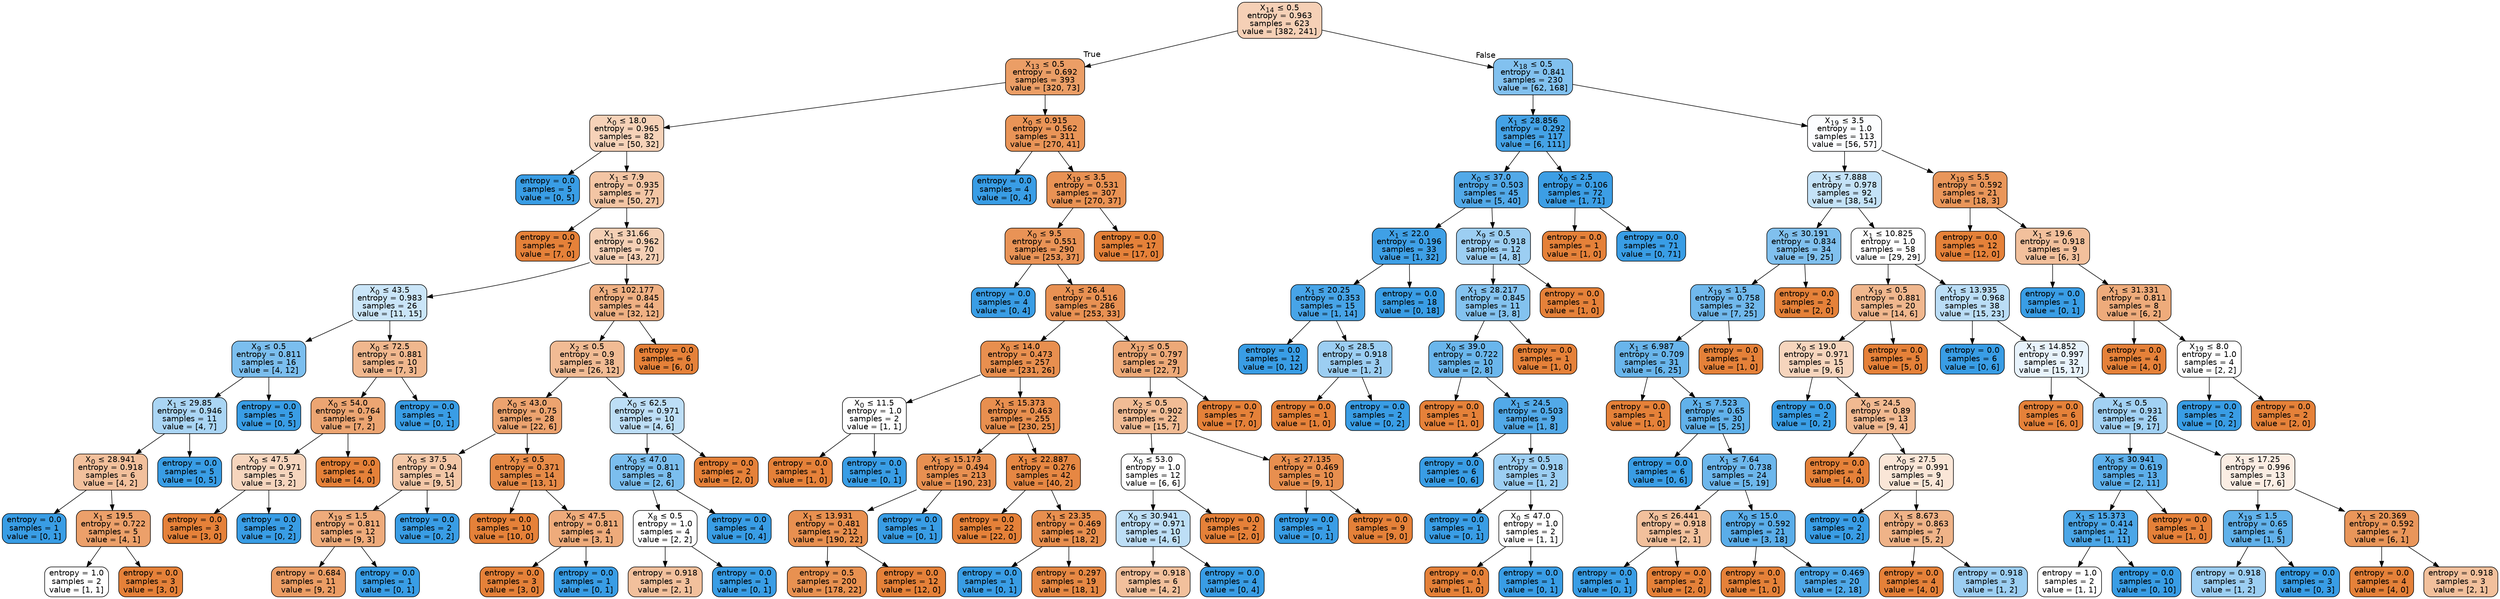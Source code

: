 digraph Tree {
node [shape=box, style="filled, rounded", color="black", fontname=helvetica] ;
edge [fontname=helvetica] ;
0 [label=<X<SUB>14</SUB> &le; 0.5<br/>entropy = 0.963<br/>samples = 623<br/>value = [382, 241]>, fillcolor="#f5d0b6"] ;
1 [label=<X<SUB>13</SUB> &le; 0.5<br/>entropy = 0.692<br/>samples = 393<br/>value = [320, 73]>, fillcolor="#eb9e66"] ;
0 -> 1 [labeldistance=2.5, labelangle=45, headlabel="True"] ;
2 [label=<X<SUB>0</SUB> &le; 18.0<br/>entropy = 0.965<br/>samples = 82<br/>value = [50, 32]>, fillcolor="#f6d2b8"] ;
1 -> 2 ;
3 [label=<entropy = 0.0<br/>samples = 5<br/>value = [0, 5]>, fillcolor="#399de5"] ;
2 -> 3 ;
4 [label=<X<SUB>1</SUB> &le; 7.9<br/>entropy = 0.935<br/>samples = 77<br/>value = [50, 27]>, fillcolor="#f3c5a4"] ;
2 -> 4 ;
5 [label=<entropy = 0.0<br/>samples = 7<br/>value = [7, 0]>, fillcolor="#e58139"] ;
4 -> 5 ;
6 [label=<X<SUB>1</SUB> &le; 31.66<br/>entropy = 0.962<br/>samples = 70<br/>value = [43, 27]>, fillcolor="#f5d0b5"] ;
4 -> 6 ;
7 [label=<X<SUB>0</SUB> &le; 43.5<br/>entropy = 0.983<br/>samples = 26<br/>value = [11, 15]>, fillcolor="#cae5f8"] ;
6 -> 7 ;
8 [label=<X<SUB>9</SUB> &le; 0.5<br/>entropy = 0.811<br/>samples = 16<br/>value = [4, 12]>, fillcolor="#7bbeee"] ;
7 -> 8 ;
9 [label=<X<SUB>1</SUB> &le; 29.85<br/>entropy = 0.946<br/>samples = 11<br/>value = [4, 7]>, fillcolor="#aad5f4"] ;
8 -> 9 ;
10 [label=<X<SUB>0</SUB> &le; 28.941<br/>entropy = 0.918<br/>samples = 6<br/>value = [4, 2]>, fillcolor="#f2c09c"] ;
9 -> 10 ;
11 [label=<entropy = 0.0<br/>samples = 1<br/>value = [0, 1]>, fillcolor="#399de5"] ;
10 -> 11 ;
12 [label=<X<SUB>1</SUB> &le; 19.5<br/>entropy = 0.722<br/>samples = 5<br/>value = [4, 1]>, fillcolor="#eca06a"] ;
10 -> 12 ;
13 [label=<entropy = 1.0<br/>samples = 2<br/>value = [1, 1]>, fillcolor="#ffffff"] ;
12 -> 13 ;
14 [label=<entropy = 0.0<br/>samples = 3<br/>value = [3, 0]>, fillcolor="#e58139"] ;
12 -> 14 ;
15 [label=<entropy = 0.0<br/>samples = 5<br/>value = [0, 5]>, fillcolor="#399de5"] ;
9 -> 15 ;
16 [label=<entropy = 0.0<br/>samples = 5<br/>value = [0, 5]>, fillcolor="#399de5"] ;
8 -> 16 ;
17 [label=<X<SUB>0</SUB> &le; 72.5<br/>entropy = 0.881<br/>samples = 10<br/>value = [7, 3]>, fillcolor="#f0b78e"] ;
7 -> 17 ;
18 [label=<X<SUB>0</SUB> &le; 54.0<br/>entropy = 0.764<br/>samples = 9<br/>value = [7, 2]>, fillcolor="#eca572"] ;
17 -> 18 ;
19 [label=<X<SUB>0</SUB> &le; 47.5<br/>entropy = 0.971<br/>samples = 5<br/>value = [3, 2]>, fillcolor="#f6d5bd"] ;
18 -> 19 ;
20 [label=<entropy = 0.0<br/>samples = 3<br/>value = [3, 0]>, fillcolor="#e58139"] ;
19 -> 20 ;
21 [label=<entropy = 0.0<br/>samples = 2<br/>value = [0, 2]>, fillcolor="#399de5"] ;
19 -> 21 ;
22 [label=<entropy = 0.0<br/>samples = 4<br/>value = [4, 0]>, fillcolor="#e58139"] ;
18 -> 22 ;
23 [label=<entropy = 0.0<br/>samples = 1<br/>value = [0, 1]>, fillcolor="#399de5"] ;
17 -> 23 ;
24 [label=<X<SUB>1</SUB> &le; 102.177<br/>entropy = 0.845<br/>samples = 44<br/>value = [32, 12]>, fillcolor="#efb083"] ;
6 -> 24 ;
25 [label=<X<SUB>2</SUB> &le; 0.5<br/>entropy = 0.9<br/>samples = 38<br/>value = [26, 12]>, fillcolor="#f1bb94"] ;
24 -> 25 ;
26 [label=<X<SUB>0</SUB> &le; 43.0<br/>entropy = 0.75<br/>samples = 28<br/>value = [22, 6]>, fillcolor="#eca36f"] ;
25 -> 26 ;
27 [label=<X<SUB>0</SUB> &le; 37.5<br/>entropy = 0.94<br/>samples = 14<br/>value = [9, 5]>, fillcolor="#f3c7a7"] ;
26 -> 27 ;
28 [label=<X<SUB>19</SUB> &le; 1.5<br/>entropy = 0.811<br/>samples = 12<br/>value = [9, 3]>, fillcolor="#eeab7b"] ;
27 -> 28 ;
29 [label=<entropy = 0.684<br/>samples = 11<br/>value = [9, 2]>, fillcolor="#eb9d65"] ;
28 -> 29 ;
30 [label=<entropy = 0.0<br/>samples = 1<br/>value = [0, 1]>, fillcolor="#399de5"] ;
28 -> 30 ;
31 [label=<entropy = 0.0<br/>samples = 2<br/>value = [0, 2]>, fillcolor="#399de5"] ;
27 -> 31 ;
32 [label=<X<SUB>7</SUB> &le; 0.5<br/>entropy = 0.371<br/>samples = 14<br/>value = [13, 1]>, fillcolor="#e78b48"] ;
26 -> 32 ;
33 [label=<entropy = 0.0<br/>samples = 10<br/>value = [10, 0]>, fillcolor="#e58139"] ;
32 -> 33 ;
34 [label=<X<SUB>0</SUB> &le; 47.5<br/>entropy = 0.811<br/>samples = 4<br/>value = [3, 1]>, fillcolor="#eeab7b"] ;
32 -> 34 ;
35 [label=<entropy = 0.0<br/>samples = 3<br/>value = [3, 0]>, fillcolor="#e58139"] ;
34 -> 35 ;
36 [label=<entropy = 0.0<br/>samples = 1<br/>value = [0, 1]>, fillcolor="#399de5"] ;
34 -> 36 ;
37 [label=<X<SUB>0</SUB> &le; 62.5<br/>entropy = 0.971<br/>samples = 10<br/>value = [4, 6]>, fillcolor="#bddef6"] ;
25 -> 37 ;
38 [label=<X<SUB>0</SUB> &le; 47.0<br/>entropy = 0.811<br/>samples = 8<br/>value = [2, 6]>, fillcolor="#7bbeee"] ;
37 -> 38 ;
39 [label=<X<SUB>8</SUB> &le; 0.5<br/>entropy = 1.0<br/>samples = 4<br/>value = [2, 2]>, fillcolor="#ffffff"] ;
38 -> 39 ;
40 [label=<entropy = 0.918<br/>samples = 3<br/>value = [2, 1]>, fillcolor="#f2c09c"] ;
39 -> 40 ;
41 [label=<entropy = 0.0<br/>samples = 1<br/>value = [0, 1]>, fillcolor="#399de5"] ;
39 -> 41 ;
42 [label=<entropy = 0.0<br/>samples = 4<br/>value = [0, 4]>, fillcolor="#399de5"] ;
38 -> 42 ;
43 [label=<entropy = 0.0<br/>samples = 2<br/>value = [2, 0]>, fillcolor="#e58139"] ;
37 -> 43 ;
44 [label=<entropy = 0.0<br/>samples = 6<br/>value = [6, 0]>, fillcolor="#e58139"] ;
24 -> 44 ;
45 [label=<X<SUB>0</SUB> &le; 0.915<br/>entropy = 0.562<br/>samples = 311<br/>value = [270, 41]>, fillcolor="#e99457"] ;
1 -> 45 ;
46 [label=<entropy = 0.0<br/>samples = 4<br/>value = [0, 4]>, fillcolor="#399de5"] ;
45 -> 46 ;
47 [label=<X<SUB>19</SUB> &le; 3.5<br/>entropy = 0.531<br/>samples = 307<br/>value = [270, 37]>, fillcolor="#e99254"] ;
45 -> 47 ;
48 [label=<X<SUB>0</SUB> &le; 9.5<br/>entropy = 0.551<br/>samples = 290<br/>value = [253, 37]>, fillcolor="#e99356"] ;
47 -> 48 ;
49 [label=<entropy = 0.0<br/>samples = 4<br/>value = [0, 4]>, fillcolor="#399de5"] ;
48 -> 49 ;
50 [label=<X<SUB>1</SUB> &le; 26.4<br/>entropy = 0.516<br/>samples = 286<br/>value = [253, 33]>, fillcolor="#e89153"] ;
48 -> 50 ;
51 [label=<X<SUB>0</SUB> &le; 14.0<br/>entropy = 0.473<br/>samples = 257<br/>value = [231, 26]>, fillcolor="#e88f4f"] ;
50 -> 51 ;
52 [label=<X<SUB>0</SUB> &le; 11.5<br/>entropy = 1.0<br/>samples = 2<br/>value = [1, 1]>, fillcolor="#ffffff"] ;
51 -> 52 ;
53 [label=<entropy = 0.0<br/>samples = 1<br/>value = [1, 0]>, fillcolor="#e58139"] ;
52 -> 53 ;
54 [label=<entropy = 0.0<br/>samples = 1<br/>value = [0, 1]>, fillcolor="#399de5"] ;
52 -> 54 ;
55 [label=<X<SUB>1</SUB> &le; 15.373<br/>entropy = 0.463<br/>samples = 255<br/>value = [230, 25]>, fillcolor="#e88f4f"] ;
51 -> 55 ;
56 [label=<X<SUB>1</SUB> &le; 15.173<br/>entropy = 0.494<br/>samples = 213<br/>value = [190, 23]>, fillcolor="#e89051"] ;
55 -> 56 ;
57 [label=<X<SUB>1</SUB> &le; 13.931<br/>entropy = 0.481<br/>samples = 212<br/>value = [190, 22]>, fillcolor="#e89050"] ;
56 -> 57 ;
58 [label=<entropy = 0.5<br/>samples = 200<br/>value = [178, 22]>, fillcolor="#e89151"] ;
57 -> 58 ;
59 [label=<entropy = 0.0<br/>samples = 12<br/>value = [12, 0]>, fillcolor="#e58139"] ;
57 -> 59 ;
60 [label=<entropy = 0.0<br/>samples = 1<br/>value = [0, 1]>, fillcolor="#399de5"] ;
56 -> 60 ;
61 [label=<X<SUB>1</SUB> &le; 22.887<br/>entropy = 0.276<br/>samples = 42<br/>value = [40, 2]>, fillcolor="#e68743"] ;
55 -> 61 ;
62 [label=<entropy = 0.0<br/>samples = 22<br/>value = [22, 0]>, fillcolor="#e58139"] ;
61 -> 62 ;
63 [label=<X<SUB>1</SUB> &le; 23.35<br/>entropy = 0.469<br/>samples = 20<br/>value = [18, 2]>, fillcolor="#e88f4f"] ;
61 -> 63 ;
64 [label=<entropy = 0.0<br/>samples = 1<br/>value = [0, 1]>, fillcolor="#399de5"] ;
63 -> 64 ;
65 [label=<entropy = 0.297<br/>samples = 19<br/>value = [18, 1]>, fillcolor="#e68844"] ;
63 -> 65 ;
66 [label=<X<SUB>17</SUB> &le; 0.5<br/>entropy = 0.797<br/>samples = 29<br/>value = [22, 7]>, fillcolor="#eda978"] ;
50 -> 66 ;
67 [label=<X<SUB>2</SUB> &le; 0.5<br/>entropy = 0.902<br/>samples = 22<br/>value = [15, 7]>, fillcolor="#f1bc95"] ;
66 -> 67 ;
68 [label=<X<SUB>0</SUB> &le; 53.0<br/>entropy = 1.0<br/>samples = 12<br/>value = [6, 6]>, fillcolor="#ffffff"] ;
67 -> 68 ;
69 [label=<X<SUB>0</SUB> &le; 30.941<br/>entropy = 0.971<br/>samples = 10<br/>value = [4, 6]>, fillcolor="#bddef6"] ;
68 -> 69 ;
70 [label=<entropy = 0.918<br/>samples = 6<br/>value = [4, 2]>, fillcolor="#f2c09c"] ;
69 -> 70 ;
71 [label=<entropy = 0.0<br/>samples = 4<br/>value = [0, 4]>, fillcolor="#399de5"] ;
69 -> 71 ;
72 [label=<entropy = 0.0<br/>samples = 2<br/>value = [2, 0]>, fillcolor="#e58139"] ;
68 -> 72 ;
73 [label=<X<SUB>1</SUB> &le; 27.135<br/>entropy = 0.469<br/>samples = 10<br/>value = [9, 1]>, fillcolor="#e88f4f"] ;
67 -> 73 ;
74 [label=<entropy = 0.0<br/>samples = 1<br/>value = [0, 1]>, fillcolor="#399de5"] ;
73 -> 74 ;
75 [label=<entropy = 0.0<br/>samples = 9<br/>value = [9, 0]>, fillcolor="#e58139"] ;
73 -> 75 ;
76 [label=<entropy = 0.0<br/>samples = 7<br/>value = [7, 0]>, fillcolor="#e58139"] ;
66 -> 76 ;
77 [label=<entropy = 0.0<br/>samples = 17<br/>value = [17, 0]>, fillcolor="#e58139"] ;
47 -> 77 ;
78 [label=<X<SUB>18</SUB> &le; 0.5<br/>entropy = 0.841<br/>samples = 230<br/>value = [62, 168]>, fillcolor="#82c1ef"] ;
0 -> 78 [labeldistance=2.5, labelangle=-45, headlabel="False"] ;
79 [label=<X<SUB>1</SUB> &le; 28.856<br/>entropy = 0.292<br/>samples = 117<br/>value = [6, 111]>, fillcolor="#44a2e6"] ;
78 -> 79 ;
80 [label=<X<SUB>0</SUB> &le; 37.0<br/>entropy = 0.503<br/>samples = 45<br/>value = [5, 40]>, fillcolor="#52a9e8"] ;
79 -> 80 ;
81 [label=<X<SUB>1</SUB> &le; 22.0<br/>entropy = 0.196<br/>samples = 33<br/>value = [1, 32]>, fillcolor="#3fa0e6"] ;
80 -> 81 ;
82 [label=<X<SUB>1</SUB> &le; 20.25<br/>entropy = 0.353<br/>samples = 15<br/>value = [1, 14]>, fillcolor="#47a4e7"] ;
81 -> 82 ;
83 [label=<entropy = 0.0<br/>samples = 12<br/>value = [0, 12]>, fillcolor="#399de5"] ;
82 -> 83 ;
84 [label=<X<SUB>0</SUB> &le; 28.5<br/>entropy = 0.918<br/>samples = 3<br/>value = [1, 2]>, fillcolor="#9ccef2"] ;
82 -> 84 ;
85 [label=<entropy = 0.0<br/>samples = 1<br/>value = [1, 0]>, fillcolor="#e58139"] ;
84 -> 85 ;
86 [label=<entropy = 0.0<br/>samples = 2<br/>value = [0, 2]>, fillcolor="#399de5"] ;
84 -> 86 ;
87 [label=<entropy = 0.0<br/>samples = 18<br/>value = [0, 18]>, fillcolor="#399de5"] ;
81 -> 87 ;
88 [label=<X<SUB>9</SUB> &le; 0.5<br/>entropy = 0.918<br/>samples = 12<br/>value = [4, 8]>, fillcolor="#9ccef2"] ;
80 -> 88 ;
89 [label=<X<SUB>1</SUB> &le; 28.217<br/>entropy = 0.845<br/>samples = 11<br/>value = [3, 8]>, fillcolor="#83c2ef"] ;
88 -> 89 ;
90 [label=<X<SUB>0</SUB> &le; 39.0<br/>entropy = 0.722<br/>samples = 10<br/>value = [2, 8]>, fillcolor="#6ab6ec"] ;
89 -> 90 ;
91 [label=<entropy = 0.0<br/>samples = 1<br/>value = [1, 0]>, fillcolor="#e58139"] ;
90 -> 91 ;
92 [label=<X<SUB>1</SUB> &le; 24.5<br/>entropy = 0.503<br/>samples = 9<br/>value = [1, 8]>, fillcolor="#52a9e8"] ;
90 -> 92 ;
93 [label=<entropy = 0.0<br/>samples = 6<br/>value = [0, 6]>, fillcolor="#399de5"] ;
92 -> 93 ;
94 [label=<X<SUB>17</SUB> &le; 0.5<br/>entropy = 0.918<br/>samples = 3<br/>value = [1, 2]>, fillcolor="#9ccef2"] ;
92 -> 94 ;
95 [label=<entropy = 0.0<br/>samples = 1<br/>value = [0, 1]>, fillcolor="#399de5"] ;
94 -> 95 ;
96 [label=<X<SUB>0</SUB> &le; 47.0<br/>entropy = 1.0<br/>samples = 2<br/>value = [1, 1]>, fillcolor="#ffffff"] ;
94 -> 96 ;
97 [label=<entropy = 0.0<br/>samples = 1<br/>value = [1, 0]>, fillcolor="#e58139"] ;
96 -> 97 ;
98 [label=<entropy = 0.0<br/>samples = 1<br/>value = [0, 1]>, fillcolor="#399de5"] ;
96 -> 98 ;
99 [label=<entropy = 0.0<br/>samples = 1<br/>value = [1, 0]>, fillcolor="#e58139"] ;
89 -> 99 ;
100 [label=<entropy = 0.0<br/>samples = 1<br/>value = [1, 0]>, fillcolor="#e58139"] ;
88 -> 100 ;
101 [label=<X<SUB>0</SUB> &le; 2.5<br/>entropy = 0.106<br/>samples = 72<br/>value = [1, 71]>, fillcolor="#3c9ee5"] ;
79 -> 101 ;
102 [label=<entropy = 0.0<br/>samples = 1<br/>value = [1, 0]>, fillcolor="#e58139"] ;
101 -> 102 ;
103 [label=<entropy = 0.0<br/>samples = 71<br/>value = [0, 71]>, fillcolor="#399de5"] ;
101 -> 103 ;
104 [label=<X<SUB>19</SUB> &le; 3.5<br/>entropy = 1.0<br/>samples = 113<br/>value = [56, 57]>, fillcolor="#fcfdff"] ;
78 -> 104 ;
105 [label=<X<SUB>1</SUB> &le; 7.888<br/>entropy = 0.978<br/>samples = 92<br/>value = [38, 54]>, fillcolor="#c4e2f7"] ;
104 -> 105 ;
106 [label=<X<SUB>0</SUB> &le; 30.191<br/>entropy = 0.834<br/>samples = 34<br/>value = [9, 25]>, fillcolor="#80c0ee"] ;
105 -> 106 ;
107 [label=<X<SUB>19</SUB> &le; 1.5<br/>entropy = 0.758<br/>samples = 32<br/>value = [7, 25]>, fillcolor="#70b8ec"] ;
106 -> 107 ;
108 [label=<X<SUB>1</SUB> &le; 6.987<br/>entropy = 0.709<br/>samples = 31<br/>value = [6, 25]>, fillcolor="#69b5eb"] ;
107 -> 108 ;
109 [label=<entropy = 0.0<br/>samples = 1<br/>value = [1, 0]>, fillcolor="#e58139"] ;
108 -> 109 ;
110 [label=<X<SUB>1</SUB> &le; 7.523<br/>entropy = 0.65<br/>samples = 30<br/>value = [5, 25]>, fillcolor="#61b1ea"] ;
108 -> 110 ;
111 [label=<entropy = 0.0<br/>samples = 6<br/>value = [0, 6]>, fillcolor="#399de5"] ;
110 -> 111 ;
112 [label=<X<SUB>1</SUB> &le; 7.64<br/>entropy = 0.738<br/>samples = 24<br/>value = [5, 19]>, fillcolor="#6db7ec"] ;
110 -> 112 ;
113 [label=<X<SUB>0</SUB> &le; 26.441<br/>entropy = 0.918<br/>samples = 3<br/>value = [2, 1]>, fillcolor="#f2c09c"] ;
112 -> 113 ;
114 [label=<entropy = 0.0<br/>samples = 1<br/>value = [0, 1]>, fillcolor="#399de5"] ;
113 -> 114 ;
115 [label=<entropy = 0.0<br/>samples = 2<br/>value = [2, 0]>, fillcolor="#e58139"] ;
113 -> 115 ;
116 [label=<X<SUB>0</SUB> &le; 15.0<br/>entropy = 0.592<br/>samples = 21<br/>value = [3, 18]>, fillcolor="#5aade9"] ;
112 -> 116 ;
117 [label=<entropy = 0.0<br/>samples = 1<br/>value = [1, 0]>, fillcolor="#e58139"] ;
116 -> 117 ;
118 [label=<entropy = 0.469<br/>samples = 20<br/>value = [2, 18]>, fillcolor="#4fa8e8"] ;
116 -> 118 ;
119 [label=<entropy = 0.0<br/>samples = 1<br/>value = [1, 0]>, fillcolor="#e58139"] ;
107 -> 119 ;
120 [label=<entropy = 0.0<br/>samples = 2<br/>value = [2, 0]>, fillcolor="#e58139"] ;
106 -> 120 ;
121 [label=<X<SUB>1</SUB> &le; 10.825<br/>entropy = 1.0<br/>samples = 58<br/>value = [29, 29]>, fillcolor="#ffffff"] ;
105 -> 121 ;
122 [label=<X<SUB>19</SUB> &le; 0.5<br/>entropy = 0.881<br/>samples = 20<br/>value = [14, 6]>, fillcolor="#f0b78e"] ;
121 -> 122 ;
123 [label=<X<SUB>0</SUB> &le; 19.0<br/>entropy = 0.971<br/>samples = 15<br/>value = [9, 6]>, fillcolor="#f6d5bd"] ;
122 -> 123 ;
124 [label=<entropy = 0.0<br/>samples = 2<br/>value = [0, 2]>, fillcolor="#399de5"] ;
123 -> 124 ;
125 [label=<X<SUB>0</SUB> &le; 24.5<br/>entropy = 0.89<br/>samples = 13<br/>value = [9, 4]>, fillcolor="#f1b991"] ;
123 -> 125 ;
126 [label=<entropy = 0.0<br/>samples = 4<br/>value = [4, 0]>, fillcolor="#e58139"] ;
125 -> 126 ;
127 [label=<X<SUB>0</SUB> &le; 27.5<br/>entropy = 0.991<br/>samples = 9<br/>value = [5, 4]>, fillcolor="#fae6d7"] ;
125 -> 127 ;
128 [label=<entropy = 0.0<br/>samples = 2<br/>value = [0, 2]>, fillcolor="#399de5"] ;
127 -> 128 ;
129 [label=<X<SUB>1</SUB> &le; 8.673<br/>entropy = 0.863<br/>samples = 7<br/>value = [5, 2]>, fillcolor="#efb388"] ;
127 -> 129 ;
130 [label=<entropy = 0.0<br/>samples = 4<br/>value = [4, 0]>, fillcolor="#e58139"] ;
129 -> 130 ;
131 [label=<entropy = 0.918<br/>samples = 3<br/>value = [1, 2]>, fillcolor="#9ccef2"] ;
129 -> 131 ;
132 [label=<entropy = 0.0<br/>samples = 5<br/>value = [5, 0]>, fillcolor="#e58139"] ;
122 -> 132 ;
133 [label=<X<SUB>1</SUB> &le; 13.935<br/>entropy = 0.968<br/>samples = 38<br/>value = [15, 23]>, fillcolor="#baddf6"] ;
121 -> 133 ;
134 [label=<entropy = 0.0<br/>samples = 6<br/>value = [0, 6]>, fillcolor="#399de5"] ;
133 -> 134 ;
135 [label=<X<SUB>1</SUB> &le; 14.852<br/>entropy = 0.997<br/>samples = 32<br/>value = [15, 17]>, fillcolor="#e8f3fc"] ;
133 -> 135 ;
136 [label=<entropy = 0.0<br/>samples = 6<br/>value = [6, 0]>, fillcolor="#e58139"] ;
135 -> 136 ;
137 [label=<X<SUB>4</SUB> &le; 0.5<br/>entropy = 0.931<br/>samples = 26<br/>value = [9, 17]>, fillcolor="#a2d1f3"] ;
135 -> 137 ;
138 [label=<X<SUB>0</SUB> &le; 30.941<br/>entropy = 0.619<br/>samples = 13<br/>value = [2, 11]>, fillcolor="#5dafea"] ;
137 -> 138 ;
139 [label=<X<SUB>1</SUB> &le; 15.373<br/>entropy = 0.414<br/>samples = 12<br/>value = [1, 11]>, fillcolor="#4ba6e7"] ;
138 -> 139 ;
140 [label=<entropy = 1.0<br/>samples = 2<br/>value = [1, 1]>, fillcolor="#ffffff"] ;
139 -> 140 ;
141 [label=<entropy = 0.0<br/>samples = 10<br/>value = [0, 10]>, fillcolor="#399de5"] ;
139 -> 141 ;
142 [label=<entropy = 0.0<br/>samples = 1<br/>value = [1, 0]>, fillcolor="#e58139"] ;
138 -> 142 ;
143 [label=<X<SUB>1</SUB> &le; 17.25<br/>entropy = 0.996<br/>samples = 13<br/>value = [7, 6]>, fillcolor="#fbede3"] ;
137 -> 143 ;
144 [label=<X<SUB>19</SUB> &le; 1.5<br/>entropy = 0.65<br/>samples = 6<br/>value = [1, 5]>, fillcolor="#61b1ea"] ;
143 -> 144 ;
145 [label=<entropy = 0.918<br/>samples = 3<br/>value = [1, 2]>, fillcolor="#9ccef2"] ;
144 -> 145 ;
146 [label=<entropy = 0.0<br/>samples = 3<br/>value = [0, 3]>, fillcolor="#399de5"] ;
144 -> 146 ;
147 [label=<X<SUB>1</SUB> &le; 20.369<br/>entropy = 0.592<br/>samples = 7<br/>value = [6, 1]>, fillcolor="#e9965a"] ;
143 -> 147 ;
148 [label=<entropy = 0.0<br/>samples = 4<br/>value = [4, 0]>, fillcolor="#e58139"] ;
147 -> 148 ;
149 [label=<entropy = 0.918<br/>samples = 3<br/>value = [2, 1]>, fillcolor="#f2c09c"] ;
147 -> 149 ;
150 [label=<X<SUB>19</SUB> &le; 5.5<br/>entropy = 0.592<br/>samples = 21<br/>value = [18, 3]>, fillcolor="#e9965a"] ;
104 -> 150 ;
151 [label=<entropy = 0.0<br/>samples = 12<br/>value = [12, 0]>, fillcolor="#e58139"] ;
150 -> 151 ;
152 [label=<X<SUB>1</SUB> &le; 19.6<br/>entropy = 0.918<br/>samples = 9<br/>value = [6, 3]>, fillcolor="#f2c09c"] ;
150 -> 152 ;
153 [label=<entropy = 0.0<br/>samples = 1<br/>value = [0, 1]>, fillcolor="#399de5"] ;
152 -> 153 ;
154 [label=<X<SUB>1</SUB> &le; 31.331<br/>entropy = 0.811<br/>samples = 8<br/>value = [6, 2]>, fillcolor="#eeab7b"] ;
152 -> 154 ;
155 [label=<entropy = 0.0<br/>samples = 4<br/>value = [4, 0]>, fillcolor="#e58139"] ;
154 -> 155 ;
156 [label=<X<SUB>19</SUB> &le; 8.0<br/>entropy = 1.0<br/>samples = 4<br/>value = [2, 2]>, fillcolor="#ffffff"] ;
154 -> 156 ;
157 [label=<entropy = 0.0<br/>samples = 2<br/>value = [0, 2]>, fillcolor="#399de5"] ;
156 -> 157 ;
158 [label=<entropy = 0.0<br/>samples = 2<br/>value = [2, 0]>, fillcolor="#e58139"] ;
156 -> 158 ;
}